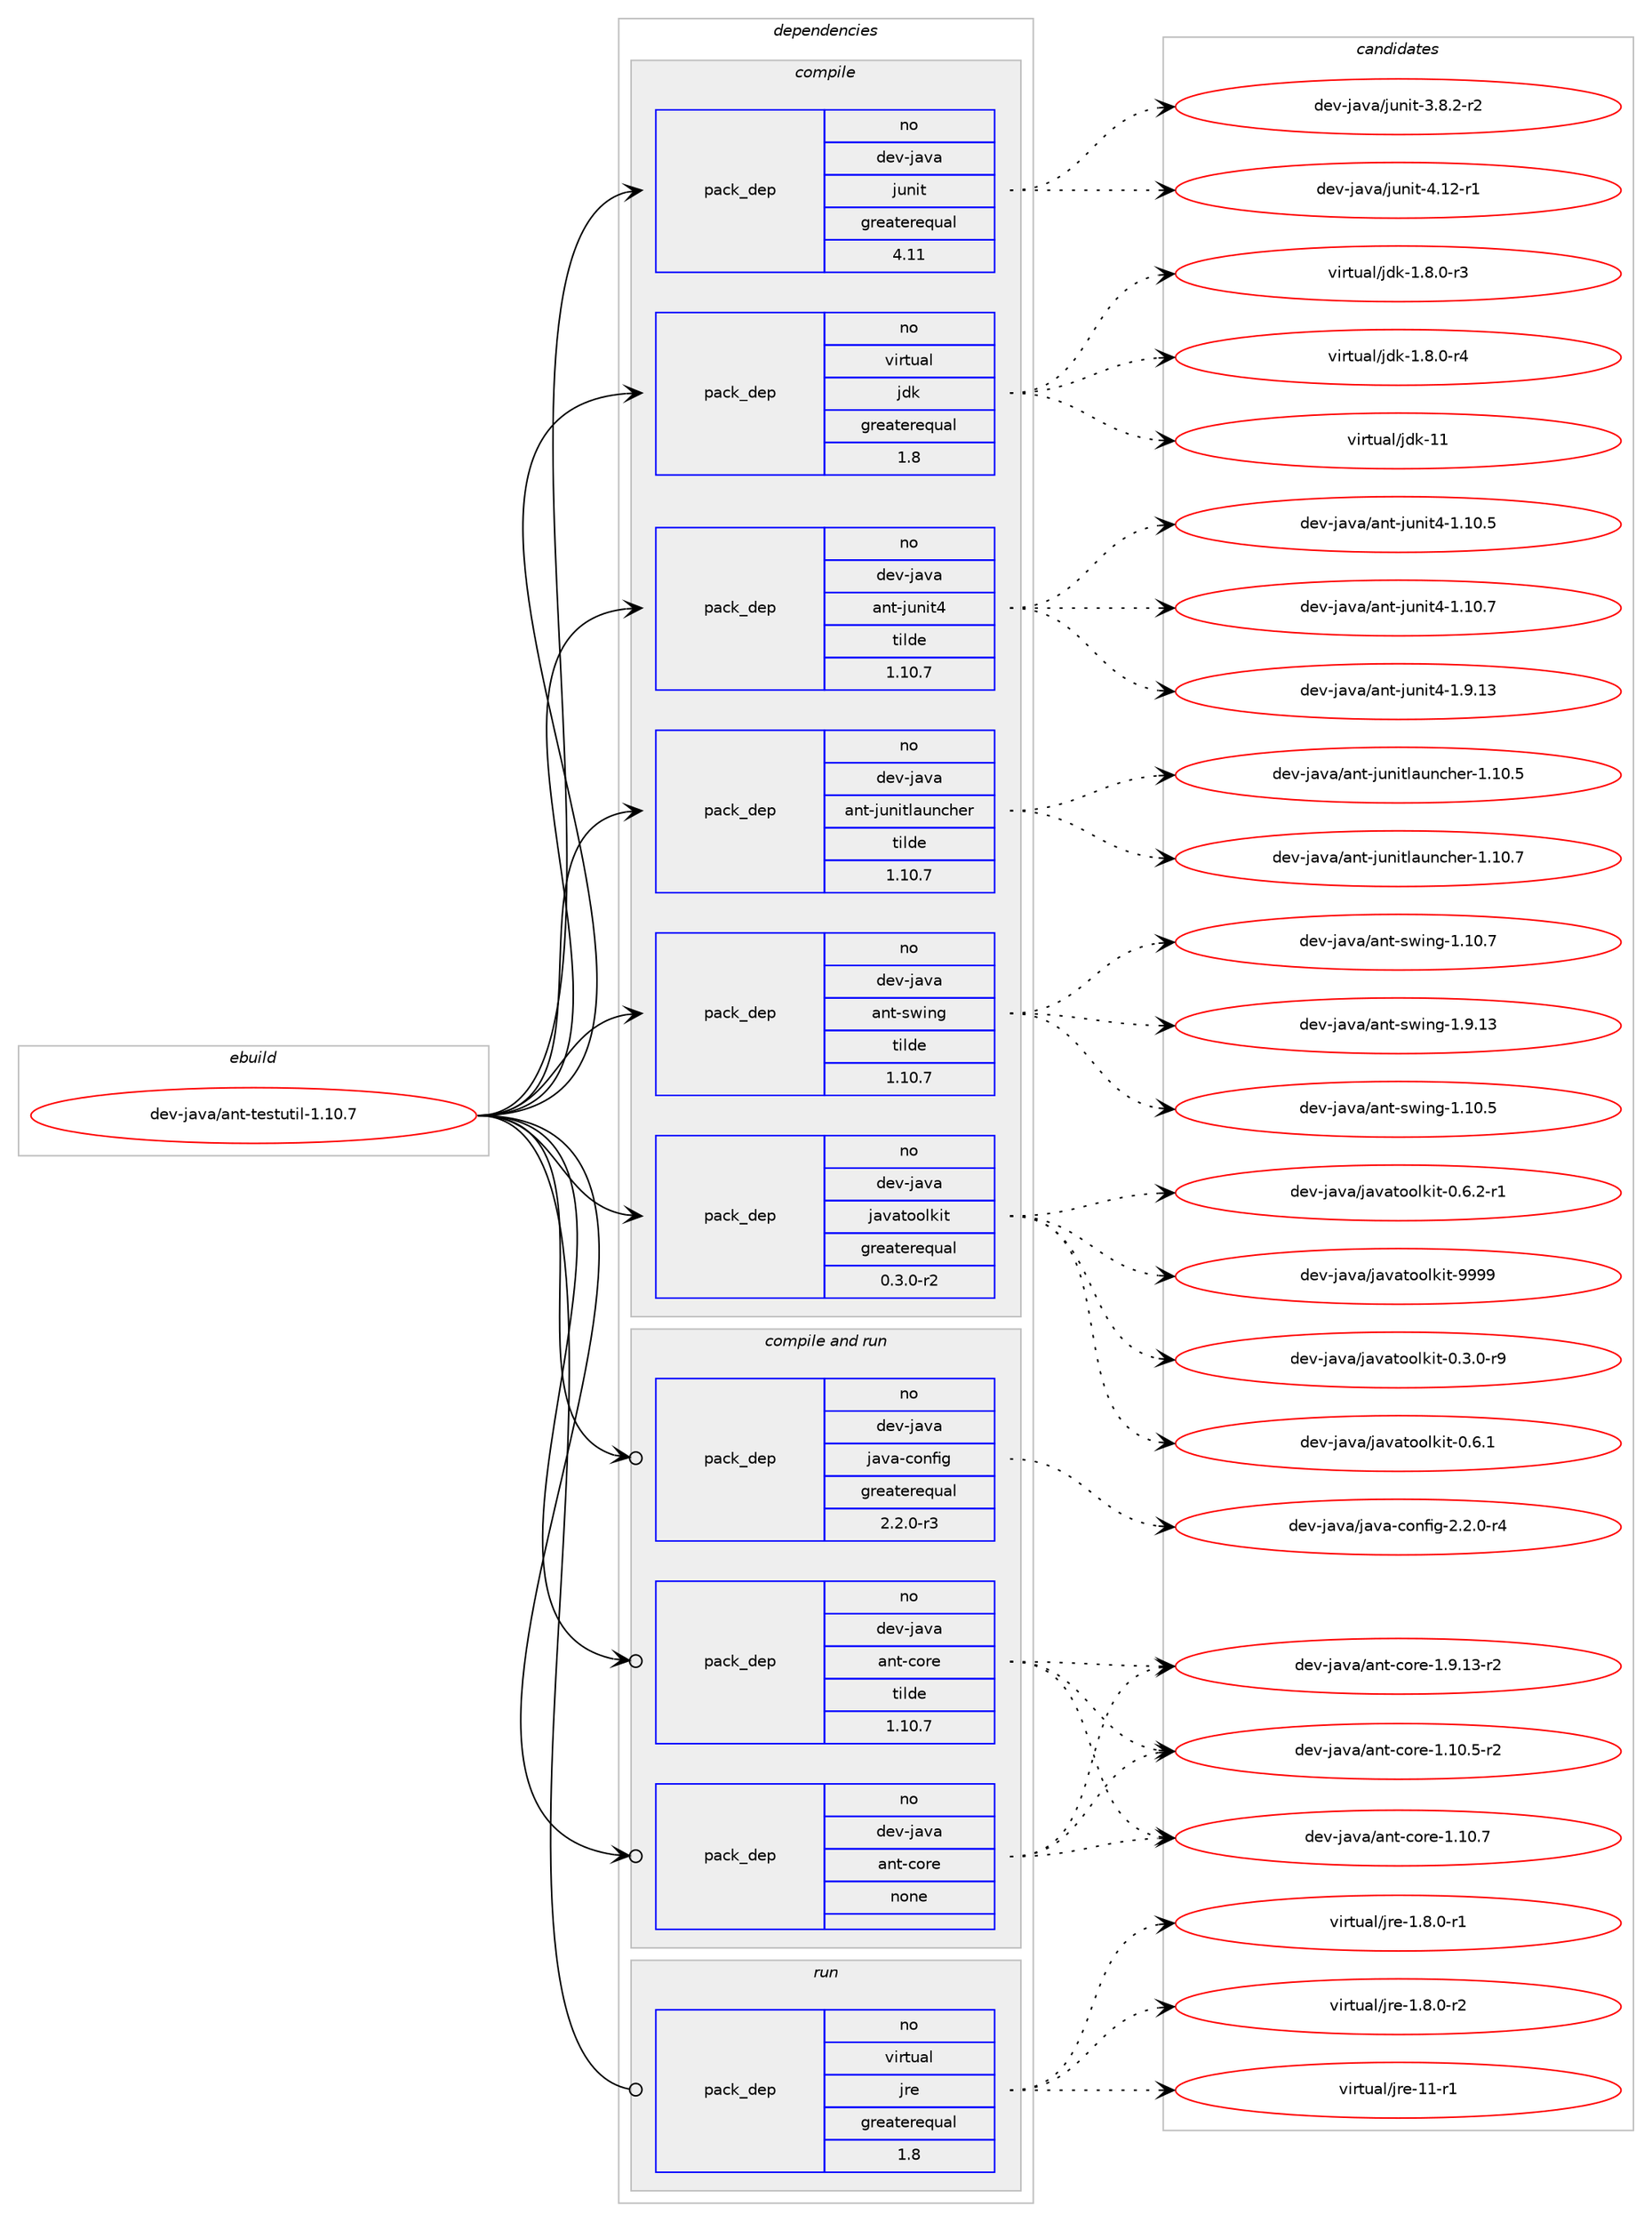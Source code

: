 digraph prolog {

# *************
# Graph options
# *************

newrank=true;
concentrate=true;
compound=true;
graph [rankdir=LR,fontname=Helvetica,fontsize=10,ranksep=1.5];#, ranksep=2.5, nodesep=0.2];
edge  [arrowhead=vee];
node  [fontname=Helvetica,fontsize=10];

# **********
# The ebuild
# **********

subgraph cluster_leftcol {
color=gray;
rank=same;
label=<<i>ebuild</i>>;
id [label="dev-java/ant-testutil-1.10.7", color=red, width=4, href="../dev-java/ant-testutil-1.10.7.svg"];
}

# ****************
# The dependencies
# ****************

subgraph cluster_midcol {
color=gray;
label=<<i>dependencies</i>>;
subgraph cluster_compile {
fillcolor="#eeeeee";
style=filled;
label=<<i>compile</i>>;
subgraph pack411297 {
dependency551027 [label=<<TABLE BORDER="0" CELLBORDER="1" CELLSPACING="0" CELLPADDING="4" WIDTH="220"><TR><TD ROWSPAN="6" CELLPADDING="30">pack_dep</TD></TR><TR><TD WIDTH="110">no</TD></TR><TR><TD>dev-java</TD></TR><TR><TD>ant-junit4</TD></TR><TR><TD>tilde</TD></TR><TR><TD>1.10.7</TD></TR></TABLE>>, shape=none, color=blue];
}
id:e -> dependency551027:w [weight=20,style="solid",arrowhead="vee"];
subgraph pack411298 {
dependency551028 [label=<<TABLE BORDER="0" CELLBORDER="1" CELLSPACING="0" CELLPADDING="4" WIDTH="220"><TR><TD ROWSPAN="6" CELLPADDING="30">pack_dep</TD></TR><TR><TD WIDTH="110">no</TD></TR><TR><TD>dev-java</TD></TR><TR><TD>ant-junitlauncher</TD></TR><TR><TD>tilde</TD></TR><TR><TD>1.10.7</TD></TR></TABLE>>, shape=none, color=blue];
}
id:e -> dependency551028:w [weight=20,style="solid",arrowhead="vee"];
subgraph pack411299 {
dependency551029 [label=<<TABLE BORDER="0" CELLBORDER="1" CELLSPACING="0" CELLPADDING="4" WIDTH="220"><TR><TD ROWSPAN="6" CELLPADDING="30">pack_dep</TD></TR><TR><TD WIDTH="110">no</TD></TR><TR><TD>dev-java</TD></TR><TR><TD>ant-swing</TD></TR><TR><TD>tilde</TD></TR><TR><TD>1.10.7</TD></TR></TABLE>>, shape=none, color=blue];
}
id:e -> dependency551029:w [weight=20,style="solid",arrowhead="vee"];
subgraph pack411300 {
dependency551030 [label=<<TABLE BORDER="0" CELLBORDER="1" CELLSPACING="0" CELLPADDING="4" WIDTH="220"><TR><TD ROWSPAN="6" CELLPADDING="30">pack_dep</TD></TR><TR><TD WIDTH="110">no</TD></TR><TR><TD>dev-java</TD></TR><TR><TD>javatoolkit</TD></TR><TR><TD>greaterequal</TD></TR><TR><TD>0.3.0-r2</TD></TR></TABLE>>, shape=none, color=blue];
}
id:e -> dependency551030:w [weight=20,style="solid",arrowhead="vee"];
subgraph pack411301 {
dependency551031 [label=<<TABLE BORDER="0" CELLBORDER="1" CELLSPACING="0" CELLPADDING="4" WIDTH="220"><TR><TD ROWSPAN="6" CELLPADDING="30">pack_dep</TD></TR><TR><TD WIDTH="110">no</TD></TR><TR><TD>dev-java</TD></TR><TR><TD>junit</TD></TR><TR><TD>greaterequal</TD></TR><TR><TD>4.11</TD></TR></TABLE>>, shape=none, color=blue];
}
id:e -> dependency551031:w [weight=20,style="solid",arrowhead="vee"];
subgraph pack411302 {
dependency551032 [label=<<TABLE BORDER="0" CELLBORDER="1" CELLSPACING="0" CELLPADDING="4" WIDTH="220"><TR><TD ROWSPAN="6" CELLPADDING="30">pack_dep</TD></TR><TR><TD WIDTH="110">no</TD></TR><TR><TD>virtual</TD></TR><TR><TD>jdk</TD></TR><TR><TD>greaterequal</TD></TR><TR><TD>1.8</TD></TR></TABLE>>, shape=none, color=blue];
}
id:e -> dependency551032:w [weight=20,style="solid",arrowhead="vee"];
}
subgraph cluster_compileandrun {
fillcolor="#eeeeee";
style=filled;
label=<<i>compile and run</i>>;
subgraph pack411303 {
dependency551033 [label=<<TABLE BORDER="0" CELLBORDER="1" CELLSPACING="0" CELLPADDING="4" WIDTH="220"><TR><TD ROWSPAN="6" CELLPADDING="30">pack_dep</TD></TR><TR><TD WIDTH="110">no</TD></TR><TR><TD>dev-java</TD></TR><TR><TD>ant-core</TD></TR><TR><TD>none</TD></TR><TR><TD></TD></TR></TABLE>>, shape=none, color=blue];
}
id:e -> dependency551033:w [weight=20,style="solid",arrowhead="odotvee"];
subgraph pack411304 {
dependency551034 [label=<<TABLE BORDER="0" CELLBORDER="1" CELLSPACING="0" CELLPADDING="4" WIDTH="220"><TR><TD ROWSPAN="6" CELLPADDING="30">pack_dep</TD></TR><TR><TD WIDTH="110">no</TD></TR><TR><TD>dev-java</TD></TR><TR><TD>ant-core</TD></TR><TR><TD>tilde</TD></TR><TR><TD>1.10.7</TD></TR></TABLE>>, shape=none, color=blue];
}
id:e -> dependency551034:w [weight=20,style="solid",arrowhead="odotvee"];
subgraph pack411305 {
dependency551035 [label=<<TABLE BORDER="0" CELLBORDER="1" CELLSPACING="0" CELLPADDING="4" WIDTH="220"><TR><TD ROWSPAN="6" CELLPADDING="30">pack_dep</TD></TR><TR><TD WIDTH="110">no</TD></TR><TR><TD>dev-java</TD></TR><TR><TD>java-config</TD></TR><TR><TD>greaterequal</TD></TR><TR><TD>2.2.0-r3</TD></TR></TABLE>>, shape=none, color=blue];
}
id:e -> dependency551035:w [weight=20,style="solid",arrowhead="odotvee"];
}
subgraph cluster_run {
fillcolor="#eeeeee";
style=filled;
label=<<i>run</i>>;
subgraph pack411306 {
dependency551036 [label=<<TABLE BORDER="0" CELLBORDER="1" CELLSPACING="0" CELLPADDING="4" WIDTH="220"><TR><TD ROWSPAN="6" CELLPADDING="30">pack_dep</TD></TR><TR><TD WIDTH="110">no</TD></TR><TR><TD>virtual</TD></TR><TR><TD>jre</TD></TR><TR><TD>greaterequal</TD></TR><TR><TD>1.8</TD></TR></TABLE>>, shape=none, color=blue];
}
id:e -> dependency551036:w [weight=20,style="solid",arrowhead="odot"];
}
}

# **************
# The candidates
# **************

subgraph cluster_choices {
rank=same;
color=gray;
label=<<i>candidates</i>>;

subgraph choice411297 {
color=black;
nodesep=1;
choice1001011184510697118974797110116451061171101051165245494649484653 [label="dev-java/ant-junit4-1.10.5", color=red, width=4,href="../dev-java/ant-junit4-1.10.5.svg"];
choice1001011184510697118974797110116451061171101051165245494649484655 [label="dev-java/ant-junit4-1.10.7", color=red, width=4,href="../dev-java/ant-junit4-1.10.7.svg"];
choice1001011184510697118974797110116451061171101051165245494657464951 [label="dev-java/ant-junit4-1.9.13", color=red, width=4,href="../dev-java/ant-junit4-1.9.13.svg"];
dependency551027:e -> choice1001011184510697118974797110116451061171101051165245494649484653:w [style=dotted,weight="100"];
dependency551027:e -> choice1001011184510697118974797110116451061171101051165245494649484655:w [style=dotted,weight="100"];
dependency551027:e -> choice1001011184510697118974797110116451061171101051165245494657464951:w [style=dotted,weight="100"];
}
subgraph choice411298 {
color=black;
nodesep=1;
choice100101118451069711897479711011645106117110105116108971171109910410111445494649484653 [label="dev-java/ant-junitlauncher-1.10.5", color=red, width=4,href="../dev-java/ant-junitlauncher-1.10.5.svg"];
choice100101118451069711897479711011645106117110105116108971171109910410111445494649484655 [label="dev-java/ant-junitlauncher-1.10.7", color=red, width=4,href="../dev-java/ant-junitlauncher-1.10.7.svg"];
dependency551028:e -> choice100101118451069711897479711011645106117110105116108971171109910410111445494649484653:w [style=dotted,weight="100"];
dependency551028:e -> choice100101118451069711897479711011645106117110105116108971171109910410111445494649484655:w [style=dotted,weight="100"];
}
subgraph choice411299 {
color=black;
nodesep=1;
choice10010111845106971189747971101164511511910511010345494649484653 [label="dev-java/ant-swing-1.10.5", color=red, width=4,href="../dev-java/ant-swing-1.10.5.svg"];
choice10010111845106971189747971101164511511910511010345494649484655 [label="dev-java/ant-swing-1.10.7", color=red, width=4,href="../dev-java/ant-swing-1.10.7.svg"];
choice10010111845106971189747971101164511511910511010345494657464951 [label="dev-java/ant-swing-1.9.13", color=red, width=4,href="../dev-java/ant-swing-1.9.13.svg"];
dependency551029:e -> choice10010111845106971189747971101164511511910511010345494649484653:w [style=dotted,weight="100"];
dependency551029:e -> choice10010111845106971189747971101164511511910511010345494649484655:w [style=dotted,weight="100"];
dependency551029:e -> choice10010111845106971189747971101164511511910511010345494657464951:w [style=dotted,weight="100"];
}
subgraph choice411300 {
color=black;
nodesep=1;
choice1001011184510697118974710697118971161111111081071051164548465146484511457 [label="dev-java/javatoolkit-0.3.0-r9", color=red, width=4,href="../dev-java/javatoolkit-0.3.0-r9.svg"];
choice100101118451069711897471069711897116111111108107105116454846544649 [label="dev-java/javatoolkit-0.6.1", color=red, width=4,href="../dev-java/javatoolkit-0.6.1.svg"];
choice1001011184510697118974710697118971161111111081071051164548465446504511449 [label="dev-java/javatoolkit-0.6.2-r1", color=red, width=4,href="../dev-java/javatoolkit-0.6.2-r1.svg"];
choice1001011184510697118974710697118971161111111081071051164557575757 [label="dev-java/javatoolkit-9999", color=red, width=4,href="../dev-java/javatoolkit-9999.svg"];
dependency551030:e -> choice1001011184510697118974710697118971161111111081071051164548465146484511457:w [style=dotted,weight="100"];
dependency551030:e -> choice100101118451069711897471069711897116111111108107105116454846544649:w [style=dotted,weight="100"];
dependency551030:e -> choice1001011184510697118974710697118971161111111081071051164548465446504511449:w [style=dotted,weight="100"];
dependency551030:e -> choice1001011184510697118974710697118971161111111081071051164557575757:w [style=dotted,weight="100"];
}
subgraph choice411301 {
color=black;
nodesep=1;
choice100101118451069711897471061171101051164551465646504511450 [label="dev-java/junit-3.8.2-r2", color=red, width=4,href="../dev-java/junit-3.8.2-r2.svg"];
choice1001011184510697118974710611711010511645524649504511449 [label="dev-java/junit-4.12-r1", color=red, width=4,href="../dev-java/junit-4.12-r1.svg"];
dependency551031:e -> choice100101118451069711897471061171101051164551465646504511450:w [style=dotted,weight="100"];
dependency551031:e -> choice1001011184510697118974710611711010511645524649504511449:w [style=dotted,weight="100"];
}
subgraph choice411302 {
color=black;
nodesep=1;
choice11810511411611797108471061001074549465646484511451 [label="virtual/jdk-1.8.0-r3", color=red, width=4,href="../virtual/jdk-1.8.0-r3.svg"];
choice11810511411611797108471061001074549465646484511452 [label="virtual/jdk-1.8.0-r4", color=red, width=4,href="../virtual/jdk-1.8.0-r4.svg"];
choice1181051141161179710847106100107454949 [label="virtual/jdk-11", color=red, width=4,href="../virtual/jdk-11.svg"];
dependency551032:e -> choice11810511411611797108471061001074549465646484511451:w [style=dotted,weight="100"];
dependency551032:e -> choice11810511411611797108471061001074549465646484511452:w [style=dotted,weight="100"];
dependency551032:e -> choice1181051141161179710847106100107454949:w [style=dotted,weight="100"];
}
subgraph choice411303 {
color=black;
nodesep=1;
choice10010111845106971189747971101164599111114101454946494846534511450 [label="dev-java/ant-core-1.10.5-r2", color=red, width=4,href="../dev-java/ant-core-1.10.5-r2.svg"];
choice1001011184510697118974797110116459911111410145494649484655 [label="dev-java/ant-core-1.10.7", color=red, width=4,href="../dev-java/ant-core-1.10.7.svg"];
choice10010111845106971189747971101164599111114101454946574649514511450 [label="dev-java/ant-core-1.9.13-r2", color=red, width=4,href="../dev-java/ant-core-1.9.13-r2.svg"];
dependency551033:e -> choice10010111845106971189747971101164599111114101454946494846534511450:w [style=dotted,weight="100"];
dependency551033:e -> choice1001011184510697118974797110116459911111410145494649484655:w [style=dotted,weight="100"];
dependency551033:e -> choice10010111845106971189747971101164599111114101454946574649514511450:w [style=dotted,weight="100"];
}
subgraph choice411304 {
color=black;
nodesep=1;
choice10010111845106971189747971101164599111114101454946494846534511450 [label="dev-java/ant-core-1.10.5-r2", color=red, width=4,href="../dev-java/ant-core-1.10.5-r2.svg"];
choice1001011184510697118974797110116459911111410145494649484655 [label="dev-java/ant-core-1.10.7", color=red, width=4,href="../dev-java/ant-core-1.10.7.svg"];
choice10010111845106971189747971101164599111114101454946574649514511450 [label="dev-java/ant-core-1.9.13-r2", color=red, width=4,href="../dev-java/ant-core-1.9.13-r2.svg"];
dependency551034:e -> choice10010111845106971189747971101164599111114101454946494846534511450:w [style=dotted,weight="100"];
dependency551034:e -> choice1001011184510697118974797110116459911111410145494649484655:w [style=dotted,weight="100"];
dependency551034:e -> choice10010111845106971189747971101164599111114101454946574649514511450:w [style=dotted,weight="100"];
}
subgraph choice411305 {
color=black;
nodesep=1;
choice10010111845106971189747106971189745991111101021051034550465046484511452 [label="dev-java/java-config-2.2.0-r4", color=red, width=4,href="../dev-java/java-config-2.2.0-r4.svg"];
dependency551035:e -> choice10010111845106971189747106971189745991111101021051034550465046484511452:w [style=dotted,weight="100"];
}
subgraph choice411306 {
color=black;
nodesep=1;
choice11810511411611797108471061141014549465646484511449 [label="virtual/jre-1.8.0-r1", color=red, width=4,href="../virtual/jre-1.8.0-r1.svg"];
choice11810511411611797108471061141014549465646484511450 [label="virtual/jre-1.8.0-r2", color=red, width=4,href="../virtual/jre-1.8.0-r2.svg"];
choice11810511411611797108471061141014549494511449 [label="virtual/jre-11-r1", color=red, width=4,href="../virtual/jre-11-r1.svg"];
dependency551036:e -> choice11810511411611797108471061141014549465646484511449:w [style=dotted,weight="100"];
dependency551036:e -> choice11810511411611797108471061141014549465646484511450:w [style=dotted,weight="100"];
dependency551036:e -> choice11810511411611797108471061141014549494511449:w [style=dotted,weight="100"];
}
}

}
